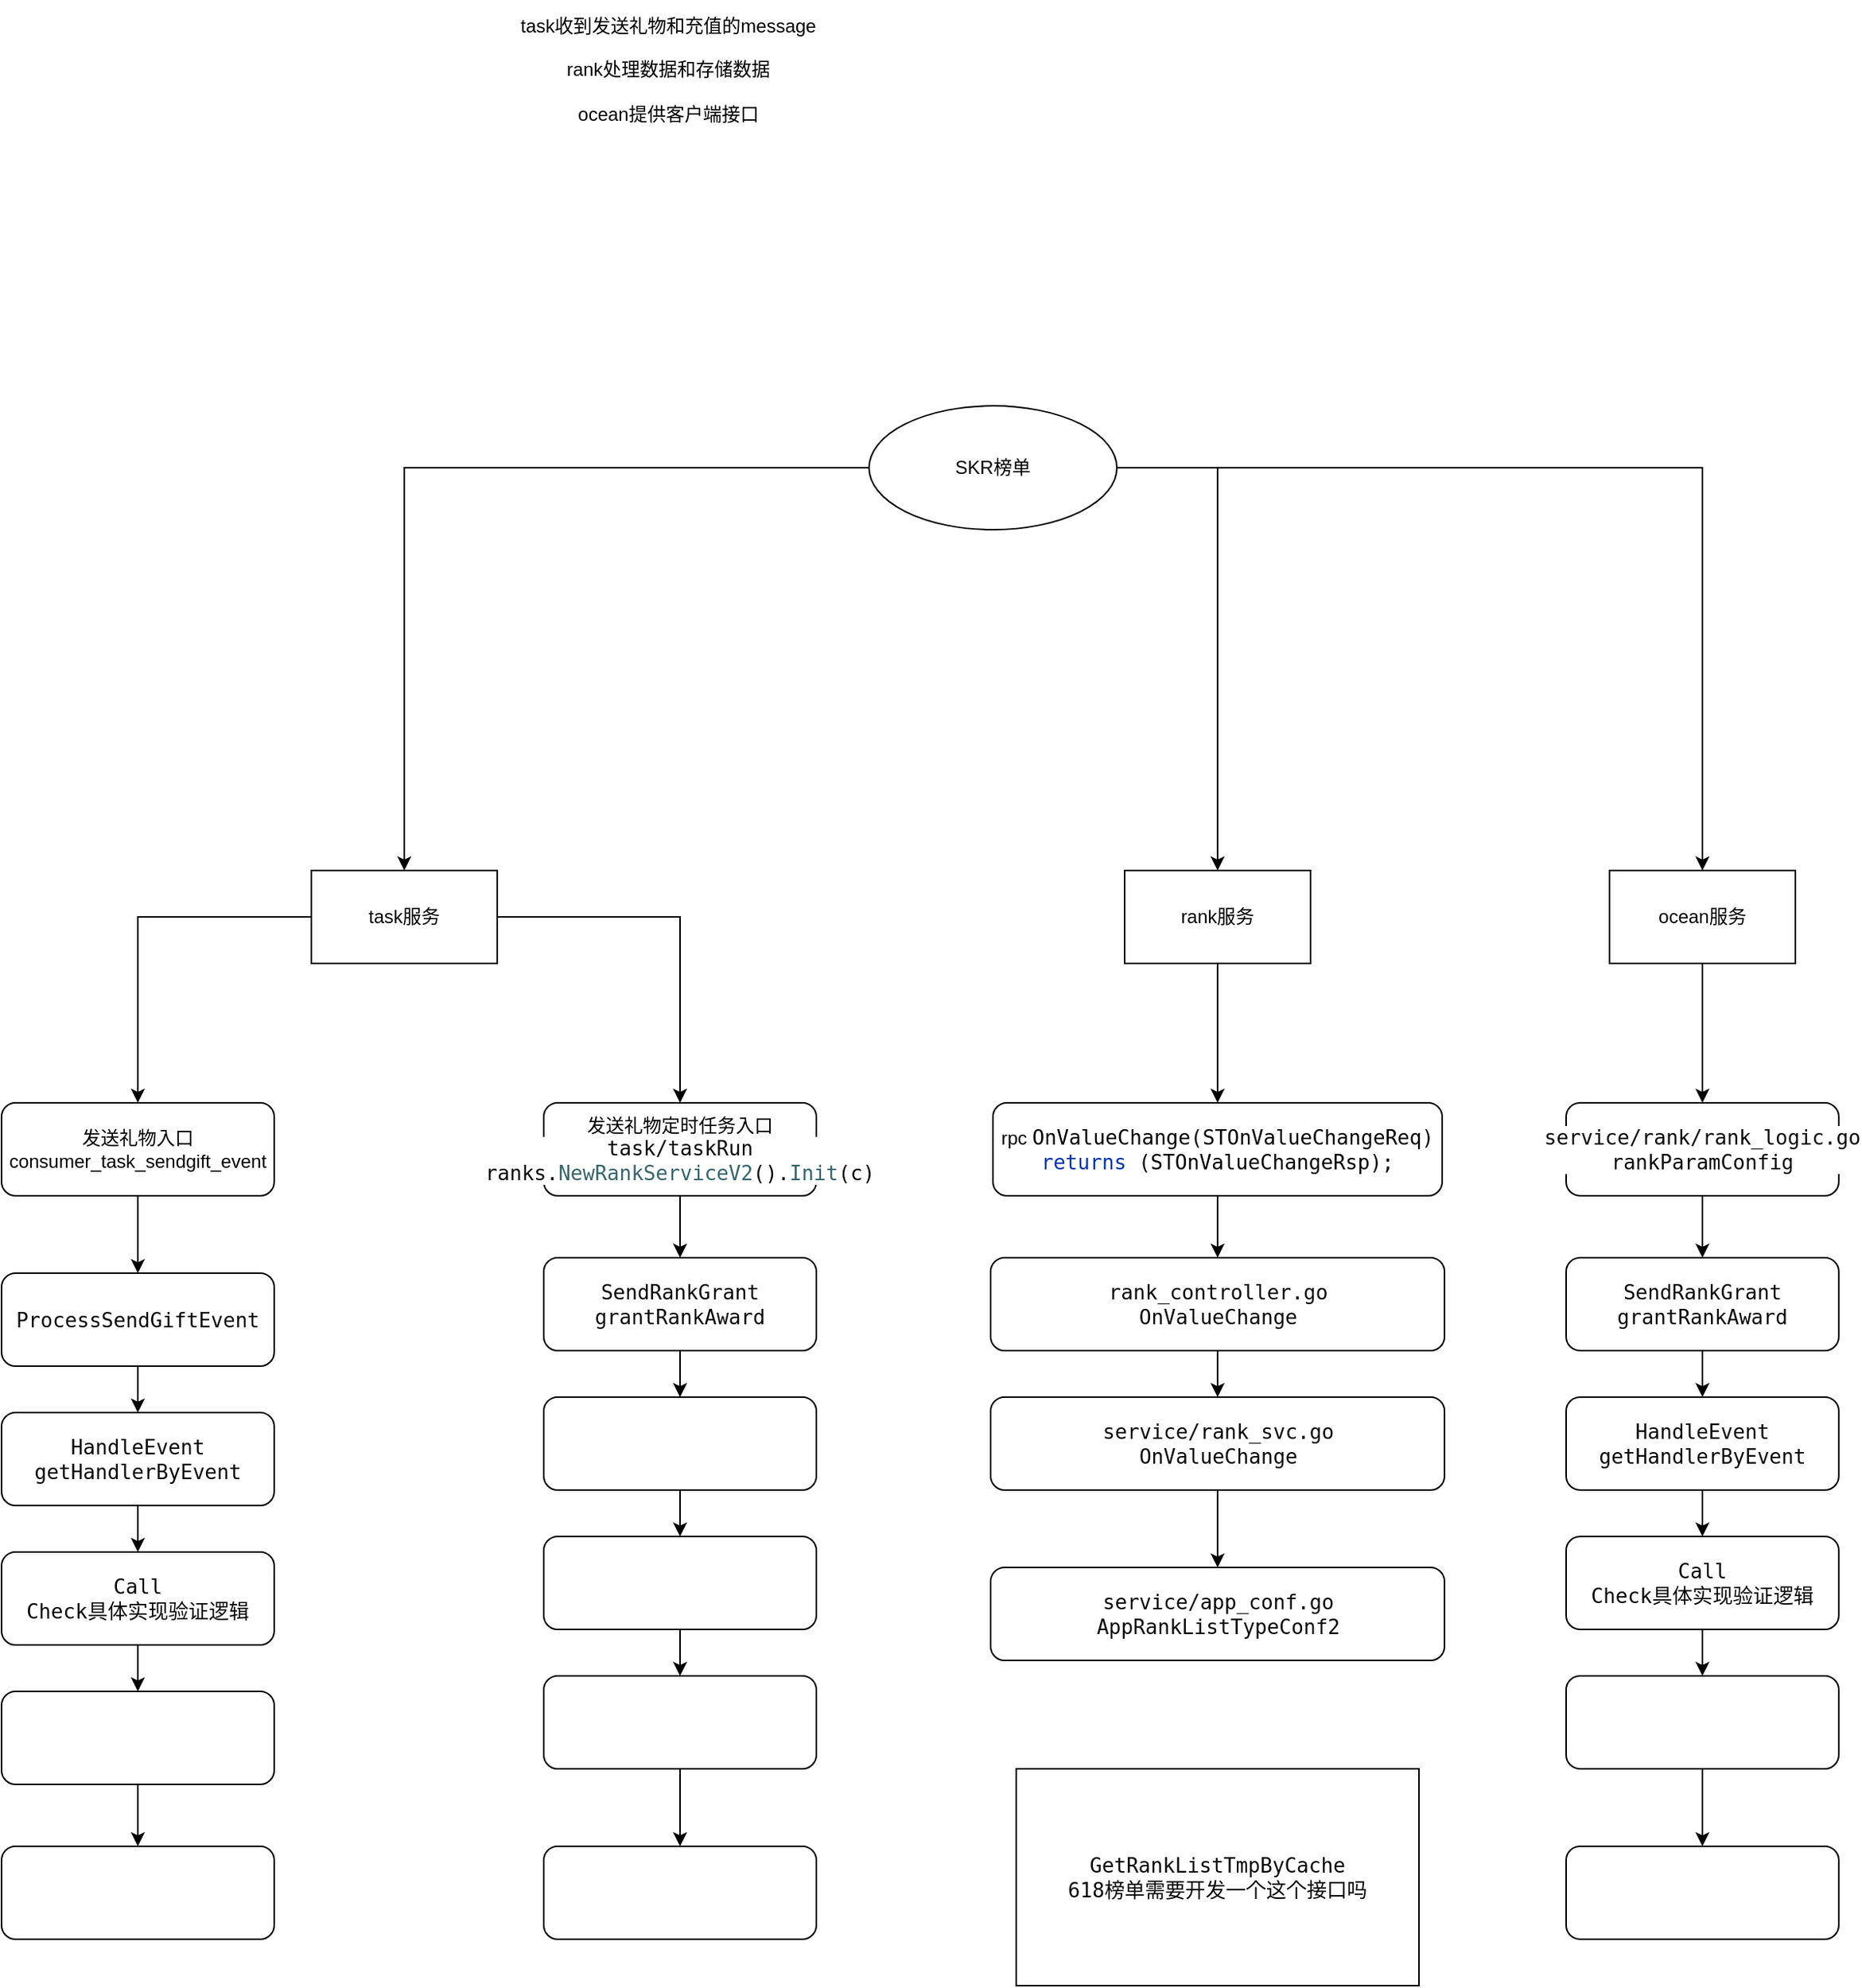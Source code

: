 <mxfile version="21.3.4" type="github">
  <diagram name="第 1 页" id="Fbihhg92MvRgJRtighSf">
    <mxGraphModel dx="1038" dy="1652" grid="1" gridSize="10" guides="1" tooltips="1" connect="1" arrows="1" fold="1" page="1" pageScale="1" pageWidth="827" pageHeight="1169" math="0" shadow="0">
      <root>
        <mxCell id="0" />
        <mxCell id="1" parent="0" />
        <mxCell id="SIuLATBYy6BGo_daEX-A-12" value="" style="edgeStyle=orthogonalEdgeStyle;rounded=0;orthogonalLoop=1;jettySize=auto;html=1;" edge="1" parent="1" source="SIuLATBYy6BGo_daEX-A-1" target="SIuLATBYy6BGo_daEX-A-6">
          <mxGeometry relative="1" as="geometry" />
        </mxCell>
        <mxCell id="SIuLATBYy6BGo_daEX-A-1" value="&lt;div style=&quot;background-color: rgb(255, 255, 255); color: rgb(8, 8, 8); font-family: &amp;quot;JetBrains Mono&amp;quot;, monospace; font-size: 9.8pt;&quot;&gt;ProcessSendGiftEvent&lt;/div&gt;" style="rounded=1;whiteSpace=wrap;html=1;" vertex="1" parent="1">
          <mxGeometry x="200" y="120" width="176" height="60" as="geometry" />
        </mxCell>
        <mxCell id="SIuLATBYy6BGo_daEX-A-11" value="" style="edgeStyle=orthogonalEdgeStyle;rounded=0;orthogonalLoop=1;jettySize=auto;html=1;" edge="1" parent="1" source="SIuLATBYy6BGo_daEX-A-5" target="SIuLATBYy6BGo_daEX-A-1">
          <mxGeometry relative="1" as="geometry" />
        </mxCell>
        <mxCell id="SIuLATBYy6BGo_daEX-A-5" value="发送礼物入口&lt;br&gt;consumer_task_sendgift_event" style="rounded=1;whiteSpace=wrap;html=1;" vertex="1" parent="1">
          <mxGeometry x="200" y="10" width="176" height="60" as="geometry" />
        </mxCell>
        <mxCell id="SIuLATBYy6BGo_daEX-A-13" value="" style="edgeStyle=orthogonalEdgeStyle;rounded=0;orthogonalLoop=1;jettySize=auto;html=1;" edge="1" parent="1" source="SIuLATBYy6BGo_daEX-A-6" target="SIuLATBYy6BGo_daEX-A-9">
          <mxGeometry relative="1" as="geometry" />
        </mxCell>
        <mxCell id="SIuLATBYy6BGo_daEX-A-6" value="&lt;div style=&quot;background-color: rgb(255, 255, 255); color: rgb(8, 8, 8); font-family: &amp;quot;JetBrains Mono&amp;quot;, monospace; font-size: 9.8pt;&quot;&gt;HandleEvent&lt;br&gt;&lt;/div&gt;&lt;div style=&quot;background-color: rgb(255, 255, 255); color: rgb(8, 8, 8); font-family: &amp;quot;JetBrains Mono&amp;quot;, monospace; font-size: 9.8pt;&quot;&gt;getHandlerByEvent&lt;/div&gt;" style="rounded=1;whiteSpace=wrap;html=1;" vertex="1" parent="1">
          <mxGeometry x="200" y="210" width="176" height="60" as="geometry" />
        </mxCell>
        <mxCell id="SIuLATBYy6BGo_daEX-A-8" value="" style="rounded=1;whiteSpace=wrap;html=1;" vertex="1" parent="1">
          <mxGeometry x="200" y="490" width="176" height="60" as="geometry" />
        </mxCell>
        <mxCell id="SIuLATBYy6BGo_daEX-A-14" value="" style="edgeStyle=orthogonalEdgeStyle;rounded=0;orthogonalLoop=1;jettySize=auto;html=1;" edge="1" parent="1" source="SIuLATBYy6BGo_daEX-A-9" target="SIuLATBYy6BGo_daEX-A-10">
          <mxGeometry relative="1" as="geometry" />
        </mxCell>
        <mxCell id="SIuLATBYy6BGo_daEX-A-9" value="&lt;div style=&quot;background-color: rgb(255, 255, 255); color: rgb(8, 8, 8); font-family: &amp;quot;JetBrains Mono&amp;quot;, monospace; font-size: 9.8pt;&quot;&gt;Call&lt;/div&gt;&lt;div style=&quot;background-color: rgb(255, 255, 255); color: rgb(8, 8, 8); font-family: &amp;quot;JetBrains Mono&amp;quot;, monospace; font-size: 9.8pt;&quot;&gt;&lt;div style=&quot;font-size: 9.8pt;&quot;&gt;Check具体实现验证逻辑&lt;/div&gt;&lt;/div&gt;" style="rounded=1;whiteSpace=wrap;html=1;" vertex="1" parent="1">
          <mxGeometry x="200" y="300" width="176" height="60" as="geometry" />
        </mxCell>
        <mxCell id="SIuLATBYy6BGo_daEX-A-15" value="" style="edgeStyle=orthogonalEdgeStyle;rounded=0;orthogonalLoop=1;jettySize=auto;html=1;" edge="1" parent="1" source="SIuLATBYy6BGo_daEX-A-10">
          <mxGeometry relative="1" as="geometry">
            <mxPoint x="288" y="490" as="targetPoint" />
          </mxGeometry>
        </mxCell>
        <mxCell id="SIuLATBYy6BGo_daEX-A-10" value="" style="rounded=1;whiteSpace=wrap;html=1;" vertex="1" parent="1">
          <mxGeometry x="200" y="390" width="176" height="60" as="geometry" />
        </mxCell>
        <mxCell id="SIuLATBYy6BGo_daEX-A-16" value="" style="edgeStyle=orthogonalEdgeStyle;rounded=0;orthogonalLoop=1;jettySize=auto;html=1;" edge="1" source="SIuLATBYy6BGo_daEX-A-17" target="SIuLATBYy6BGo_daEX-A-21" parent="1">
          <mxGeometry relative="1" as="geometry" />
        </mxCell>
        <mxCell id="SIuLATBYy6BGo_daEX-A-17" value="&lt;div style=&quot;background-color: rgb(255, 255, 255); color: rgb(8, 8, 8); font-family: &amp;quot;JetBrains Mono&amp;quot;, monospace; font-size: 9.8pt;&quot;&gt;&lt;div style=&quot;font-size: 9.8pt;&quot;&gt;SendRankGrant&lt;/div&gt;&lt;div style=&quot;font-size: 9.8pt;&quot;&gt;&lt;div style=&quot;font-size: 9.8pt;&quot;&gt;grantRankAward&lt;/div&gt;&lt;/div&gt;&lt;/div&gt;" style="rounded=1;whiteSpace=wrap;html=1;" vertex="1" parent="1">
          <mxGeometry x="550" y="110" width="176" height="60" as="geometry" />
        </mxCell>
        <mxCell id="SIuLATBYy6BGo_daEX-A-18" value="" style="edgeStyle=orthogonalEdgeStyle;rounded=0;orthogonalLoop=1;jettySize=auto;html=1;" edge="1" source="SIuLATBYy6BGo_daEX-A-19" target="SIuLATBYy6BGo_daEX-A-17" parent="1">
          <mxGeometry relative="1" as="geometry" />
        </mxCell>
        <mxCell id="SIuLATBYy6BGo_daEX-A-19" value="发送礼物定时任务入口&lt;br&gt;&lt;div style=&quot;background-color: rgb(255, 255, 255); color: rgb(8, 8, 8); font-family: &amp;quot;JetBrains Mono&amp;quot;, monospace; font-size: 9.8pt;&quot;&gt;task/taskRun&lt;/div&gt;&lt;div style=&quot;background-color: rgb(255, 255, 255); color: rgb(8, 8, 8); font-family: &amp;quot;JetBrains Mono&amp;quot;, monospace; font-size: 9.8pt;&quot;&gt;&lt;div style=&quot;font-size: 9.8pt;&quot;&gt;ranks.&lt;span style=&quot;color:#36666b;&quot;&gt;NewRankServiceV2&lt;/span&gt;().&lt;span style=&quot;color:#36666b;&quot;&gt;Init&lt;/span&gt;(&lt;span style=&quot;color:#000000;&quot;&gt;c&lt;/span&gt;)&lt;/div&gt;&lt;/div&gt;" style="rounded=1;whiteSpace=wrap;html=1;" vertex="1" parent="1">
          <mxGeometry x="550" y="10" width="176" height="60" as="geometry" />
        </mxCell>
        <mxCell id="SIuLATBYy6BGo_daEX-A-20" value="" style="edgeStyle=orthogonalEdgeStyle;rounded=0;orthogonalLoop=1;jettySize=auto;html=1;" edge="1" source="SIuLATBYy6BGo_daEX-A-21" target="SIuLATBYy6BGo_daEX-A-23" parent="1">
          <mxGeometry relative="1" as="geometry" />
        </mxCell>
        <mxCell id="SIuLATBYy6BGo_daEX-A-21" value="&lt;div style=&quot;background-color: rgb(255, 255, 255); color: rgb(8, 8, 8); font-family: &amp;quot;JetBrains Mono&amp;quot;, monospace; font-size: 9.8pt;&quot;&gt;&lt;br&gt;&lt;/div&gt;" style="rounded=1;whiteSpace=wrap;html=1;" vertex="1" parent="1">
          <mxGeometry x="550" y="200" width="176" height="60" as="geometry" />
        </mxCell>
        <mxCell id="SIuLATBYy6BGo_daEX-A-22" value="" style="edgeStyle=orthogonalEdgeStyle;rounded=0;orthogonalLoop=1;jettySize=auto;html=1;" edge="1" source="SIuLATBYy6BGo_daEX-A-23" target="SIuLATBYy6BGo_daEX-A-25" parent="1">
          <mxGeometry relative="1" as="geometry" />
        </mxCell>
        <mxCell id="SIuLATBYy6BGo_daEX-A-23" value="&lt;div style=&quot;background-color: rgb(255, 255, 255); color: rgb(8, 8, 8); font-family: &amp;quot;JetBrains Mono&amp;quot;, monospace; font-size: 9.8pt;&quot;&gt;&lt;br&gt;&lt;/div&gt;" style="rounded=1;whiteSpace=wrap;html=1;" vertex="1" parent="1">
          <mxGeometry x="550" y="290" width="176" height="60" as="geometry" />
        </mxCell>
        <mxCell id="SIuLATBYy6BGo_daEX-A-24" value="" style="edgeStyle=orthogonalEdgeStyle;rounded=0;orthogonalLoop=1;jettySize=auto;html=1;" edge="1" source="SIuLATBYy6BGo_daEX-A-25" parent="1">
          <mxGeometry relative="1" as="geometry">
            <mxPoint x="638" y="490" as="targetPoint" />
          </mxGeometry>
        </mxCell>
        <mxCell id="SIuLATBYy6BGo_daEX-A-25" value="" style="rounded=1;whiteSpace=wrap;html=1;" vertex="1" parent="1">
          <mxGeometry x="550" y="380" width="176" height="60" as="geometry" />
        </mxCell>
        <mxCell id="SIuLATBYy6BGo_daEX-A-26" value="" style="rounded=1;whiteSpace=wrap;html=1;" vertex="1" parent="1">
          <mxGeometry x="550" y="490" width="176" height="60" as="geometry" />
        </mxCell>
        <mxCell id="SIuLATBYy6BGo_daEX-A-31" value="" style="edgeStyle=orthogonalEdgeStyle;rounded=0;orthogonalLoop=1;jettySize=auto;html=1;" edge="1" source="SIuLATBYy6BGo_daEX-A-32" parent="1">
          <mxGeometry relative="1" as="geometry">
            <mxPoint x="985" y="200" as="targetPoint" />
          </mxGeometry>
        </mxCell>
        <mxCell id="SIuLATBYy6BGo_daEX-A-32" value="&lt;div style=&quot;background-color: rgb(255, 255, 255); color: rgb(8, 8, 8); font-family: &amp;quot;JetBrains Mono&amp;quot;, monospace; font-size: 9.8pt;&quot;&gt;&lt;div style=&quot;font-size: 9.8pt;&quot;&gt;&lt;div style=&quot;font-size: 9.8pt;&quot;&gt;rank_controller.go&lt;/div&gt;&lt;div style=&quot;font-size: 9.8pt;&quot;&gt;&lt;div style=&quot;font-size: 9.8pt;&quot;&gt;OnValueChange&lt;/div&gt;&lt;/div&gt;&lt;/div&gt;&lt;/div&gt;" style="rounded=1;whiteSpace=wrap;html=1;" vertex="1" parent="1">
          <mxGeometry x="838.5" y="110" width="293" height="60" as="geometry" />
        </mxCell>
        <mxCell id="SIuLATBYy6BGo_daEX-A-33" value="" style="edgeStyle=orthogonalEdgeStyle;rounded=0;orthogonalLoop=1;jettySize=auto;html=1;" edge="1" source="SIuLATBYy6BGo_daEX-A-41" target="SIuLATBYy6BGo_daEX-A-32" parent="1">
          <mxGeometry relative="1" as="geometry" />
        </mxCell>
        <mxCell id="SIuLATBYy6BGo_daEX-A-41" value="rpc&amp;nbsp;&lt;span style=&quot;border-color: var(--border-color); font-family: &amp;quot;JetBrains Mono&amp;quot;, monospace; font-size: 13.067px; background-color: rgb(255, 255, 255);&quot;&gt;OnValueChange&lt;/span&gt;&lt;span style=&quot;color: rgb(8, 8, 8); font-family: &amp;quot;JetBrains Mono&amp;quot;, monospace; font-size: 13.067px; background-color: rgb(255, 255, 255);&quot;&gt;(&lt;/span&gt;&lt;span style=&quot;border-color: var(--border-color); font-family: &amp;quot;JetBrains Mono&amp;quot;, monospace; font-size: 13.067px; background-color: rgb(255, 255, 255);&quot;&gt;STOnValueChangeReq&lt;/span&gt;&lt;span style=&quot;font-family: &amp;quot;JetBrains Mono&amp;quot;, monospace; font-size: 13.067px; background-color: rgb(255, 255, 255);&quot;&gt;&lt;font color=&quot;#080808&quot;&gt;)&lt;br&gt;&lt;/font&gt;&lt;/span&gt;&lt;span style=&quot;border-color: var(--border-color); font-family: &amp;quot;JetBrains Mono&amp;quot;, monospace; font-size: 13.067px; background-color: rgb(255, 255, 255); color: rgb(0, 51, 179);&quot;&gt;returns&amp;nbsp;&lt;/span&gt;&lt;span style=&quot;color: rgb(8, 8, 8); font-family: &amp;quot;JetBrains Mono&amp;quot;, monospace; font-size: 13.067px; background-color: rgb(255, 255, 255);&quot;&gt;(&lt;/span&gt;&lt;span style=&quot;border-color: var(--border-color); font-family: &amp;quot;JetBrains Mono&amp;quot;, monospace; font-size: 13.067px; background-color: rgb(255, 255, 255);&quot;&gt;STOnValueChangeRsp&lt;/span&gt;&lt;span style=&quot;color: rgb(8, 8, 8); font-family: &amp;quot;JetBrains Mono&amp;quot;, monospace; font-size: 13.067px; background-color: rgb(255, 255, 255);&quot;&gt;);&lt;/span&gt;" style="rounded=1;whiteSpace=wrap;html=1;" vertex="1" parent="1">
          <mxGeometry x="840" y="10" width="290" height="60" as="geometry" />
        </mxCell>
        <mxCell id="SIuLATBYy6BGo_daEX-A-42" value="" style="edgeStyle=orthogonalEdgeStyle;rounded=0;orthogonalLoop=1;jettySize=auto;html=1;" edge="1" source="SIuLATBYy6BGo_daEX-A-43" target="SIuLATBYy6BGo_daEX-A-46" parent="1">
          <mxGeometry relative="1" as="geometry" />
        </mxCell>
        <mxCell id="SIuLATBYy6BGo_daEX-A-43" value="&lt;div style=&quot;background-color: rgb(255, 255, 255); color: rgb(8, 8, 8); font-family: &amp;quot;JetBrains Mono&amp;quot;, monospace; font-size: 9.8pt;&quot;&gt;&lt;div style=&quot;font-size: 9.8pt;&quot;&gt;SendRankGrant&lt;/div&gt;&lt;div style=&quot;font-size: 9.8pt;&quot;&gt;&lt;div style=&quot;font-size: 9.8pt;&quot;&gt;grantRankAward&lt;/div&gt;&lt;/div&gt;&lt;/div&gt;" style="rounded=1;whiteSpace=wrap;html=1;" vertex="1" parent="1">
          <mxGeometry x="1210" y="110" width="176" height="60" as="geometry" />
        </mxCell>
        <mxCell id="SIuLATBYy6BGo_daEX-A-44" value="" style="edgeStyle=orthogonalEdgeStyle;rounded=0;orthogonalLoop=1;jettySize=auto;html=1;" edge="1" source="SIuLATBYy6BGo_daEX-A-52" target="SIuLATBYy6BGo_daEX-A-43" parent="1">
          <mxGeometry relative="1" as="geometry" />
        </mxCell>
        <mxCell id="SIuLATBYy6BGo_daEX-A-45" value="" style="edgeStyle=orthogonalEdgeStyle;rounded=0;orthogonalLoop=1;jettySize=auto;html=1;" edge="1" source="SIuLATBYy6BGo_daEX-A-46" target="SIuLATBYy6BGo_daEX-A-48" parent="1">
          <mxGeometry relative="1" as="geometry" />
        </mxCell>
        <mxCell id="SIuLATBYy6BGo_daEX-A-46" value="&lt;div style=&quot;background-color: rgb(255, 255, 255); color: rgb(8, 8, 8); font-family: &amp;quot;JetBrains Mono&amp;quot;, monospace; font-size: 9.8pt;&quot;&gt;HandleEvent&lt;br&gt;&lt;/div&gt;&lt;div style=&quot;background-color: rgb(255, 255, 255); color: rgb(8, 8, 8); font-family: &amp;quot;JetBrains Mono&amp;quot;, monospace; font-size: 9.8pt;&quot;&gt;getHandlerByEvent&lt;/div&gt;" style="rounded=1;whiteSpace=wrap;html=1;" vertex="1" parent="1">
          <mxGeometry x="1210" y="200" width="176" height="60" as="geometry" />
        </mxCell>
        <mxCell id="SIuLATBYy6BGo_daEX-A-47" value="" style="edgeStyle=orthogonalEdgeStyle;rounded=0;orthogonalLoop=1;jettySize=auto;html=1;" edge="1" source="SIuLATBYy6BGo_daEX-A-48" target="SIuLATBYy6BGo_daEX-A-50" parent="1">
          <mxGeometry relative="1" as="geometry" />
        </mxCell>
        <mxCell id="SIuLATBYy6BGo_daEX-A-48" value="&lt;div style=&quot;background-color: rgb(255, 255, 255); color: rgb(8, 8, 8); font-family: &amp;quot;JetBrains Mono&amp;quot;, monospace; font-size: 9.8pt;&quot;&gt;Call&lt;/div&gt;&lt;div style=&quot;background-color: rgb(255, 255, 255); color: rgb(8, 8, 8); font-family: &amp;quot;JetBrains Mono&amp;quot;, monospace; font-size: 9.8pt;&quot;&gt;&lt;div style=&quot;font-size: 9.8pt;&quot;&gt;Check具体实现验证逻辑&lt;/div&gt;&lt;/div&gt;" style="rounded=1;whiteSpace=wrap;html=1;" vertex="1" parent="1">
          <mxGeometry x="1210" y="290" width="176" height="60" as="geometry" />
        </mxCell>
        <mxCell id="SIuLATBYy6BGo_daEX-A-49" value="" style="edgeStyle=orthogonalEdgeStyle;rounded=0;orthogonalLoop=1;jettySize=auto;html=1;" edge="1" source="SIuLATBYy6BGo_daEX-A-50" parent="1">
          <mxGeometry relative="1" as="geometry">
            <mxPoint x="1298" y="490" as="targetPoint" />
          </mxGeometry>
        </mxCell>
        <mxCell id="SIuLATBYy6BGo_daEX-A-50" value="" style="rounded=1;whiteSpace=wrap;html=1;" vertex="1" parent="1">
          <mxGeometry x="1210" y="380" width="176" height="60" as="geometry" />
        </mxCell>
        <mxCell id="SIuLATBYy6BGo_daEX-A-51" value="" style="rounded=1;whiteSpace=wrap;html=1;" vertex="1" parent="1">
          <mxGeometry x="1210" y="490" width="176" height="60" as="geometry" />
        </mxCell>
        <mxCell id="SIuLATBYy6BGo_daEX-A-52" value="&lt;div style=&quot;background-color: rgb(255, 255, 255); color: rgb(8, 8, 8); font-family: &amp;quot;JetBrains Mono&amp;quot;, monospace; font-size: 9.8pt;&quot;&gt;service/rank/rank_logic.go&lt;/div&gt;&lt;div style=&quot;background-color: rgb(255, 255, 255); color: rgb(8, 8, 8); font-family: &amp;quot;JetBrains Mono&amp;quot;, monospace; font-size: 9.8pt;&quot;&gt;rankParamConfig&lt;/div&gt;" style="rounded=1;whiteSpace=wrap;html=1;" vertex="1" parent="1">
          <mxGeometry x="1210" y="10" width="176" height="60" as="geometry" />
        </mxCell>
        <mxCell id="SIuLATBYy6BGo_daEX-A-54" style="edgeStyle=orthogonalEdgeStyle;rounded=0;orthogonalLoop=1;jettySize=auto;html=1;entryX=0.5;entryY=0;entryDx=0;entryDy=0;" edge="1" parent="1" source="SIuLATBYy6BGo_daEX-A-53" target="SIuLATBYy6BGo_daEX-A-5">
          <mxGeometry relative="1" as="geometry" />
        </mxCell>
        <mxCell id="SIuLATBYy6BGo_daEX-A-55" style="edgeStyle=orthogonalEdgeStyle;rounded=0;orthogonalLoop=1;jettySize=auto;html=1;entryX=0.5;entryY=0;entryDx=0;entryDy=0;" edge="1" parent="1" source="SIuLATBYy6BGo_daEX-A-53" target="SIuLATBYy6BGo_daEX-A-19">
          <mxGeometry relative="1" as="geometry" />
        </mxCell>
        <mxCell id="SIuLATBYy6BGo_daEX-A-53" value="task服务" style="rounded=0;whiteSpace=wrap;html=1;" vertex="1" parent="1">
          <mxGeometry x="400" y="-140" width="120" height="60" as="geometry" />
        </mxCell>
        <mxCell id="SIuLATBYy6BGo_daEX-A-76" style="edgeStyle=orthogonalEdgeStyle;rounded=0;orthogonalLoop=1;jettySize=auto;html=1;" edge="1" parent="1" source="SIuLATBYy6BGo_daEX-A-58" target="SIuLATBYy6BGo_daEX-A-53">
          <mxGeometry relative="1" as="geometry" />
        </mxCell>
        <mxCell id="SIuLATBYy6BGo_daEX-A-77" style="edgeStyle=orthogonalEdgeStyle;rounded=0;orthogonalLoop=1;jettySize=auto;html=1;" edge="1" parent="1" source="SIuLATBYy6BGo_daEX-A-58" target="SIuLATBYy6BGo_daEX-A-60">
          <mxGeometry relative="1" as="geometry" />
        </mxCell>
        <mxCell id="SIuLATBYy6BGo_daEX-A-78" style="edgeStyle=orthogonalEdgeStyle;rounded=0;orthogonalLoop=1;jettySize=auto;html=1;" edge="1" parent="1" source="SIuLATBYy6BGo_daEX-A-58" target="SIuLATBYy6BGo_daEX-A-63">
          <mxGeometry relative="1" as="geometry" />
        </mxCell>
        <mxCell id="SIuLATBYy6BGo_daEX-A-58" value="SKR榜单" style="ellipse;whiteSpace=wrap;html=1;" vertex="1" parent="1">
          <mxGeometry x="760" y="-440" width="160" height="80" as="geometry" />
        </mxCell>
        <mxCell id="SIuLATBYy6BGo_daEX-A-61" style="edgeStyle=orthogonalEdgeStyle;rounded=0;orthogonalLoop=1;jettySize=auto;html=1;entryX=0.5;entryY=0;entryDx=0;entryDy=0;" edge="1" parent="1" source="SIuLATBYy6BGo_daEX-A-60" target="SIuLATBYy6BGo_daEX-A-41">
          <mxGeometry relative="1" as="geometry" />
        </mxCell>
        <mxCell id="SIuLATBYy6BGo_daEX-A-60" value="rank服务" style="rounded=0;whiteSpace=wrap;html=1;" vertex="1" parent="1">
          <mxGeometry x="925" y="-140" width="120" height="60" as="geometry" />
        </mxCell>
        <mxCell id="SIuLATBYy6BGo_daEX-A-65" value="" style="edgeStyle=orthogonalEdgeStyle;rounded=0;orthogonalLoop=1;jettySize=auto;html=1;" edge="1" parent="1" source="SIuLATBYy6BGo_daEX-A-63" target="SIuLATBYy6BGo_daEX-A-52">
          <mxGeometry relative="1" as="geometry" />
        </mxCell>
        <mxCell id="SIuLATBYy6BGo_daEX-A-63" value="ocean服务" style="rounded=0;whiteSpace=wrap;html=1;" vertex="1" parent="1">
          <mxGeometry x="1238" y="-140" width="120" height="60" as="geometry" />
        </mxCell>
        <mxCell id="SIuLATBYy6BGo_daEX-A-81" value="" style="edgeStyle=orthogonalEdgeStyle;rounded=0;orthogonalLoop=1;jettySize=auto;html=1;" edge="1" parent="1" source="SIuLATBYy6BGo_daEX-A-79" target="SIuLATBYy6BGo_daEX-A-80">
          <mxGeometry relative="1" as="geometry" />
        </mxCell>
        <mxCell id="SIuLATBYy6BGo_daEX-A-79" value="&lt;div style=&quot;background-color: rgb(255, 255, 255); color: rgb(8, 8, 8); font-family: &amp;quot;JetBrains Mono&amp;quot;, monospace; font-size: 9.8pt;&quot;&gt;&lt;div style=&quot;font-size: 9.8pt;&quot;&gt;&lt;div style=&quot;font-size: 9.8pt;&quot;&gt;&lt;div style=&quot;font-size: 9.8pt;&quot;&gt;service/rank_svc.go&lt;/div&gt;&lt;div style=&quot;font-size: 9.8pt;&quot;&gt;OnValueChange&lt;/div&gt;&lt;/div&gt;&lt;/div&gt;&lt;/div&gt;" style="rounded=1;whiteSpace=wrap;html=1;" vertex="1" parent="1">
          <mxGeometry x="838.5" y="200" width="293" height="60" as="geometry" />
        </mxCell>
        <mxCell id="SIuLATBYy6BGo_daEX-A-80" value="&lt;div style=&quot;background-color: rgb(255, 255, 255); color: rgb(8, 8, 8); font-family: &amp;quot;JetBrains Mono&amp;quot;, monospace; font-size: 9.8pt;&quot;&gt;&lt;div style=&quot;font-size: 9.8pt;&quot;&gt;&lt;div style=&quot;font-size: 9.8pt;&quot;&gt;&lt;div style=&quot;font-size: 9.8pt;&quot;&gt;&lt;div style=&quot;font-size: 9.8pt;&quot;&gt;service/app_conf.go&lt;/div&gt;&lt;div style=&quot;font-size: 9.8pt;&quot;&gt;AppRankListTypeConf2&lt;/div&gt;&lt;/div&gt;&lt;/div&gt;&lt;/div&gt;&lt;/div&gt;" style="rounded=1;whiteSpace=wrap;html=1;" vertex="1" parent="1">
          <mxGeometry x="838.5" y="310" width="293" height="60" as="geometry" />
        </mxCell>
        <mxCell id="SIuLATBYy6BGo_daEX-A-82" value="&lt;div style=&quot;background-color: rgb(255, 255, 255); color: rgb(8, 8, 8); font-family: &amp;quot;JetBrains Mono&amp;quot;, monospace; font-size: 9.8pt;&quot;&gt;GetRankListTmpByCache&lt;/div&gt;&lt;div style=&quot;background-color: rgb(255, 255, 255); color: rgb(8, 8, 8); font-family: &amp;quot;JetBrains Mono&amp;quot;, monospace; font-size: 9.8pt;&quot;&gt;618榜单需要开发一个这个接口吗&lt;/div&gt;" style="whiteSpace=wrap;html=1;" vertex="1" parent="1">
          <mxGeometry x="855" y="440" width="260" height="140" as="geometry" />
        </mxCell>
        <mxCell id="SIuLATBYy6BGo_daEX-A-83" value="task收到发送礼物和充值的message&lt;br&gt;&lt;br&gt;rank处理数据和存储数据&lt;br&gt;&lt;br&gt;ocean提供客户端接口" style="text;html=1;align=center;verticalAlign=middle;resizable=0;points=[];autosize=1;strokeColor=none;fillColor=none;" vertex="1" parent="1">
          <mxGeometry x="525" y="-702" width="210" height="90" as="geometry" />
        </mxCell>
      </root>
    </mxGraphModel>
  </diagram>
</mxfile>

